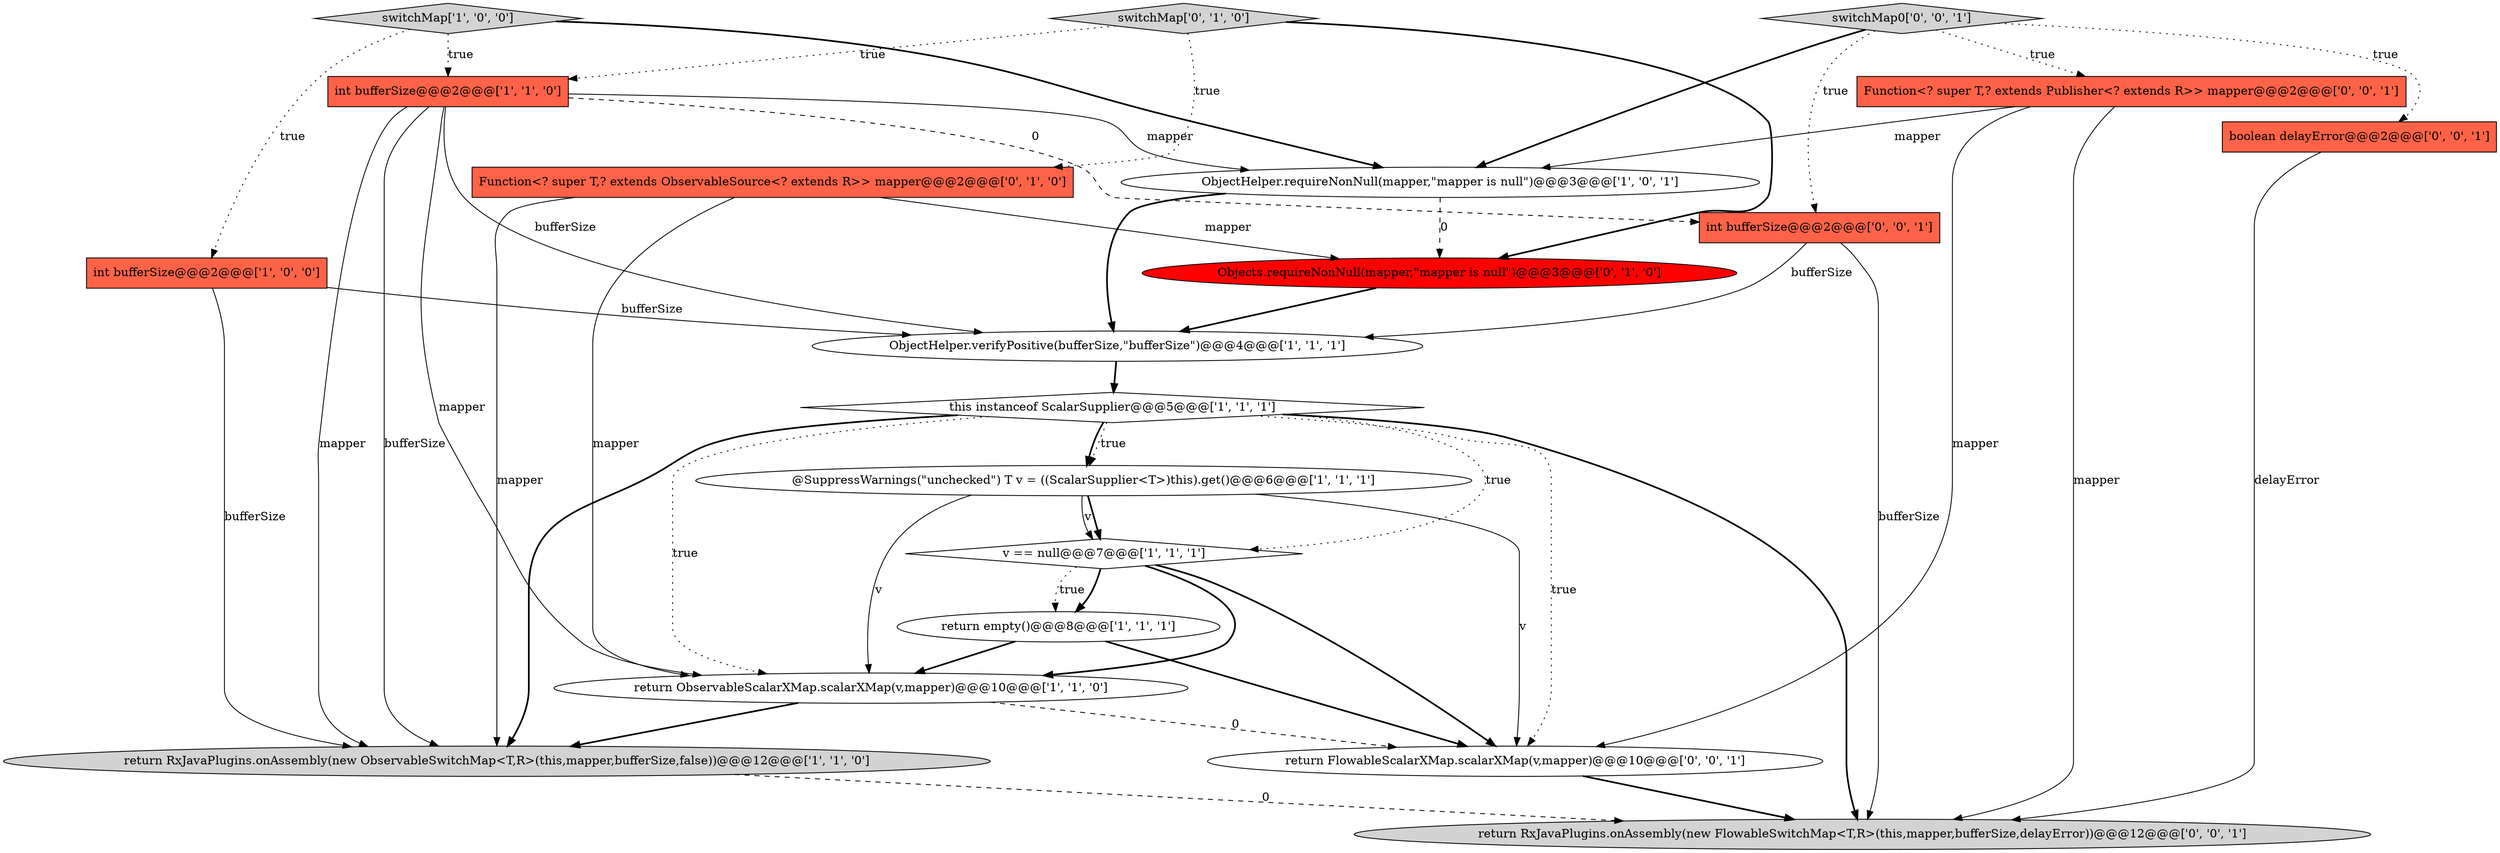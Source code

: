digraph {
8 [style = filled, label = "@SuppressWarnings(\"unchecked\") T v = ((ScalarSupplier<T>)this).get()@@@6@@@['1', '1', '1']", fillcolor = white, shape = ellipse image = "AAA0AAABBB1BBB"];
2 [style = filled, label = "int bufferSize@@@2@@@['1', '1', '0']", fillcolor = tomato, shape = box image = "AAA0AAABBB1BBB"];
9 [style = filled, label = "return RxJavaPlugins.onAssembly(new ObservableSwitchMap<T,R>(this,mapper,bufferSize,false))@@@12@@@['1', '1', '0']", fillcolor = lightgray, shape = ellipse image = "AAA0AAABBB1BBB"];
14 [style = filled, label = "return FlowableScalarXMap.scalarXMap(v,mapper)@@@10@@@['0', '0', '1']", fillcolor = white, shape = ellipse image = "AAA0AAABBB3BBB"];
13 [style = filled, label = "switchMap['0', '1', '0']", fillcolor = lightgray, shape = diamond image = "AAA0AAABBB2BBB"];
7 [style = filled, label = "ObjectHelper.verifyPositive(bufferSize,\"bufferSize\")@@@4@@@['1', '1', '1']", fillcolor = white, shape = ellipse image = "AAA0AAABBB1BBB"];
10 [style = filled, label = "v == null@@@7@@@['1', '1', '1']", fillcolor = white, shape = diamond image = "AAA0AAABBB1BBB"];
0 [style = filled, label = "int bufferSize@@@2@@@['1', '0', '0']", fillcolor = tomato, shape = box image = "AAA0AAABBB1BBB"];
5 [style = filled, label = "switchMap['1', '0', '0']", fillcolor = lightgray, shape = diamond image = "AAA0AAABBB1BBB"];
11 [style = filled, label = "Function<? super T,? extends ObservableSource<? extends R>> mapper@@@2@@@['0', '1', '0']", fillcolor = tomato, shape = box image = "AAA0AAABBB2BBB"];
4 [style = filled, label = "return empty()@@@8@@@['1', '1', '1']", fillcolor = white, shape = ellipse image = "AAA0AAABBB1BBB"];
17 [style = filled, label = "return RxJavaPlugins.onAssembly(new FlowableSwitchMap<T,R>(this,mapper,bufferSize,delayError))@@@12@@@['0', '0', '1']", fillcolor = lightgray, shape = ellipse image = "AAA0AAABBB3BBB"];
19 [style = filled, label = "int bufferSize@@@2@@@['0', '0', '1']", fillcolor = tomato, shape = box image = "AAA0AAABBB3BBB"];
16 [style = filled, label = "boolean delayError@@@2@@@['0', '0', '1']", fillcolor = tomato, shape = box image = "AAA0AAABBB3BBB"];
6 [style = filled, label = "ObjectHelper.requireNonNull(mapper,\"mapper is null\")@@@3@@@['1', '0', '1']", fillcolor = white, shape = ellipse image = "AAA0AAABBB1BBB"];
15 [style = filled, label = "switchMap0['0', '0', '1']", fillcolor = lightgray, shape = diamond image = "AAA0AAABBB3BBB"];
3 [style = filled, label = "this instanceof ScalarSupplier@@@5@@@['1', '1', '1']", fillcolor = white, shape = diamond image = "AAA0AAABBB1BBB"];
1 [style = filled, label = "return ObservableScalarXMap.scalarXMap(v,mapper)@@@10@@@['1', '1', '0']", fillcolor = white, shape = ellipse image = "AAA0AAABBB1BBB"];
12 [style = filled, label = "Objects.requireNonNull(mapper,\"mapper is null\")@@@3@@@['0', '1', '0']", fillcolor = red, shape = ellipse image = "AAA1AAABBB2BBB"];
18 [style = filled, label = "Function<? super T,? extends Publisher<? extends R>> mapper@@@2@@@['0', '0', '1']", fillcolor = tomato, shape = box image = "AAA0AAABBB3BBB"];
19->17 [style = solid, label="bufferSize"];
8->10 [style = bold, label=""];
4->14 [style = bold, label=""];
2->19 [style = dashed, label="0"];
19->7 [style = solid, label="bufferSize"];
2->1 [style = solid, label="mapper"];
8->1 [style = solid, label="v"];
1->14 [style = dashed, label="0"];
10->14 [style = bold, label=""];
11->9 [style = solid, label="mapper"];
18->6 [style = solid, label="mapper"];
3->10 [style = dotted, label="true"];
15->18 [style = dotted, label="true"];
18->14 [style = solid, label="mapper"];
2->9 [style = solid, label="bufferSize"];
18->17 [style = solid, label="mapper"];
14->17 [style = bold, label=""];
15->6 [style = bold, label=""];
2->6 [style = solid, label="mapper"];
5->0 [style = dotted, label="true"];
11->12 [style = solid, label="mapper"];
15->16 [style = dotted, label="true"];
0->7 [style = solid, label="bufferSize"];
12->7 [style = bold, label=""];
7->3 [style = bold, label=""];
1->9 [style = bold, label=""];
8->10 [style = solid, label="v"];
3->14 [style = dotted, label="true"];
6->12 [style = dashed, label="0"];
3->9 [style = bold, label=""];
13->2 [style = dotted, label="true"];
2->7 [style = solid, label="bufferSize"];
13->12 [style = bold, label=""];
16->17 [style = solid, label="delayError"];
5->6 [style = bold, label=""];
15->19 [style = dotted, label="true"];
3->8 [style = bold, label=""];
9->17 [style = dashed, label="0"];
10->4 [style = bold, label=""];
3->17 [style = bold, label=""];
13->11 [style = dotted, label="true"];
2->9 [style = solid, label="mapper"];
4->1 [style = bold, label=""];
8->14 [style = solid, label="v"];
10->4 [style = dotted, label="true"];
6->7 [style = bold, label=""];
11->1 [style = solid, label="mapper"];
10->1 [style = bold, label=""];
3->8 [style = dotted, label="true"];
3->1 [style = dotted, label="true"];
0->9 [style = solid, label="bufferSize"];
5->2 [style = dotted, label="true"];
}
